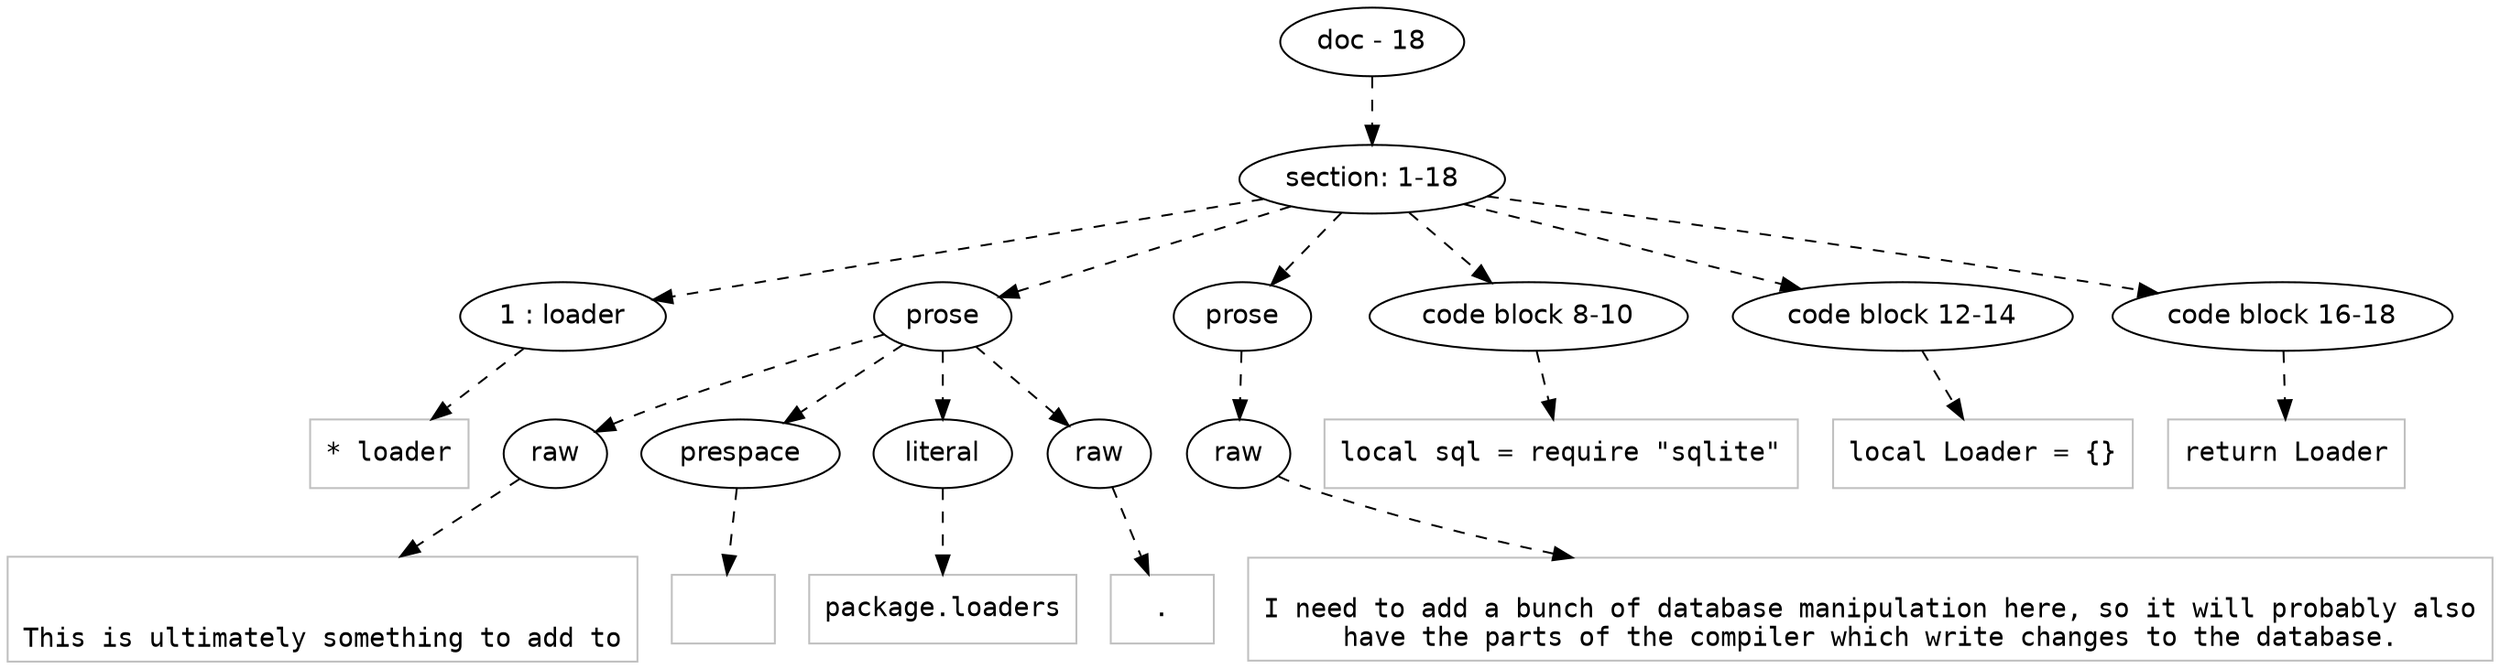 digraph lpegNode {

node [fontname=Helvetica]
edge [style=dashed]

doc_0 [label="doc - 18"]


doc_0 -> { section_1}
{rank=same; section_1}

section_1 [label="section: 1-18"]


// END RANK doc_0

section_1 -> { header_2 prose_3 prose_4 codeblock_5 codeblock_6 codeblock_7}
{rank=same; header_2 prose_3 prose_4 codeblock_5 codeblock_6 codeblock_7}

header_2 [label="1 : loader"]

prose_3 [label="prose"]

prose_4 [label="prose"]

codeblock_5 [label="code block 8-10"]

codeblock_6 [label="code block 12-14"]

codeblock_7 [label="code block 16-18"]


// END RANK section_1

header_2 -> leaf_8
leaf_8  [color=Gray,shape=rectangle,fontname=Inconsolata,label="* loader"]
// END RANK header_2

prose_3 -> { raw_9 prespace_10 literal_11 raw_12}
{rank=same; raw_9 prespace_10 literal_11 raw_12}

raw_9 [label="raw"]

prespace_10 [label="prespace"]

literal_11 [label="literal"]

raw_12 [label="raw"]


// END RANK prose_3

raw_9 -> leaf_13
leaf_13  [color=Gray,shape=rectangle,fontname=Inconsolata,label="

This is ultimately something to add to"]
// END RANK raw_9

prespace_10 -> leaf_14
leaf_14  [color=Gray,shape=rectangle,fontname=Inconsolata,label=" "]
// END RANK prespace_10

literal_11 -> leaf_15
leaf_15  [color=Gray,shape=rectangle,fontname=Inconsolata,label="package.loaders"]
// END RANK literal_11

raw_12 -> leaf_16
leaf_16  [color=Gray,shape=rectangle,fontname=Inconsolata,label=".
"]
// END RANK raw_12

prose_4 -> { raw_17}
{rank=same; raw_17}

raw_17 [label="raw"]


// END RANK prose_4

raw_17 -> leaf_18
leaf_18  [color=Gray,shape=rectangle,fontname=Inconsolata,label="
I need to add a bunch of database manipulation here, so it will probably also
have the parts of the compiler which write changes to the database.
"]
// END RANK raw_17

codeblock_5 -> leaf_19
leaf_19  [color=Gray,shape=rectangle,fontname=Inconsolata,label="local sql = require \"sqlite\""]
// END RANK codeblock_5

codeblock_6 -> leaf_20
leaf_20  [color=Gray,shape=rectangle,fontname=Inconsolata,label="local Loader = {}"]
// END RANK codeblock_6

codeblock_7 -> leaf_21
leaf_21  [color=Gray,shape=rectangle,fontname=Inconsolata,label="return Loader"]
// END RANK codeblock_7


}
